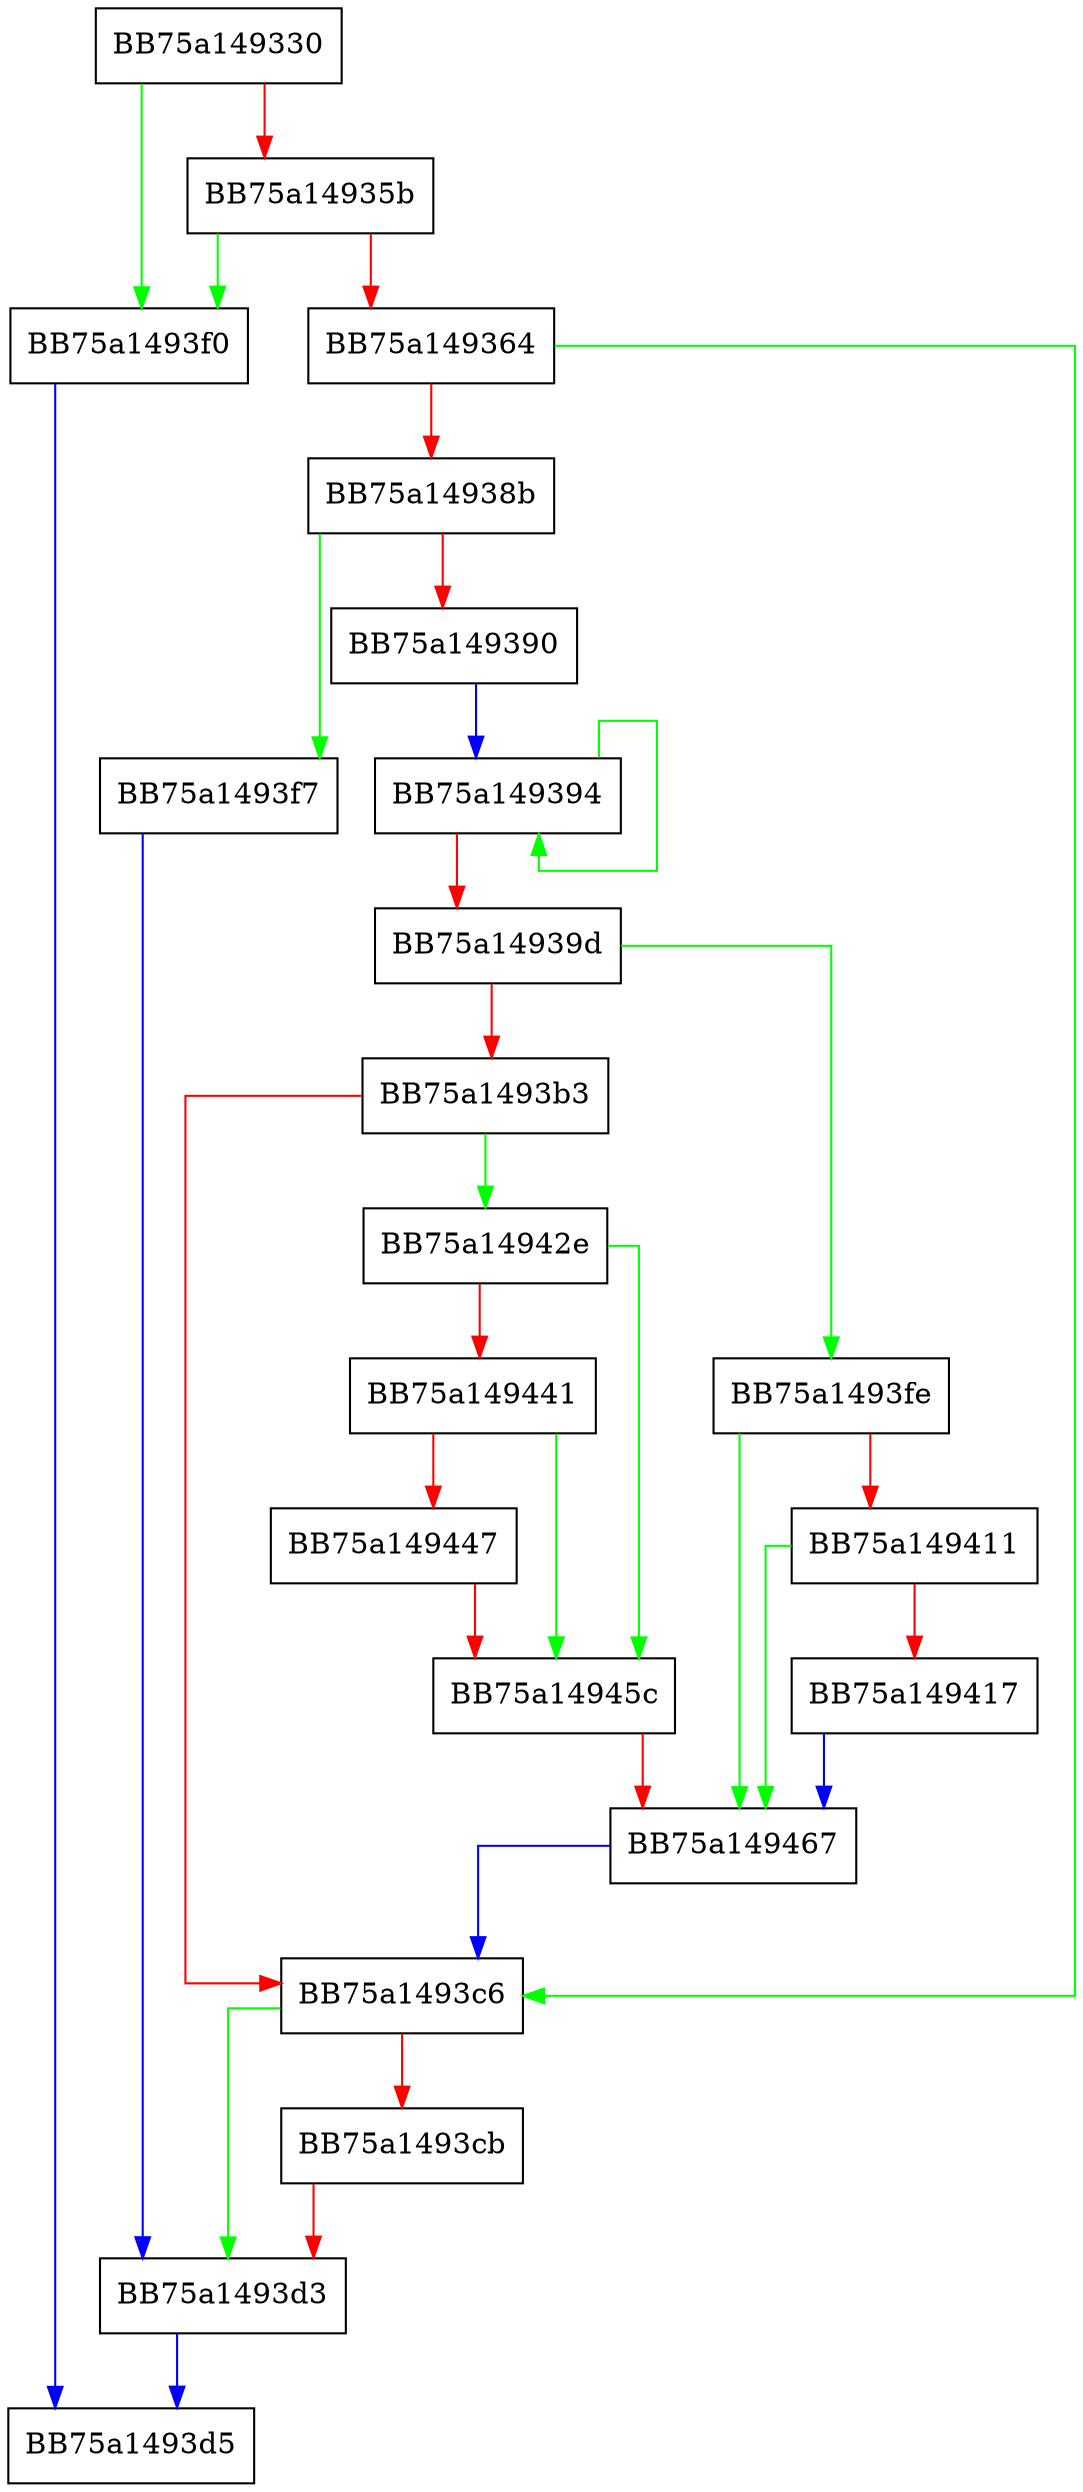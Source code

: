 digraph LUM_GetDevirtualizedPath {
  node [shape="box"];
  graph [splines=ortho];
  BB75a149330 -> BB75a1493f0 [color="green"];
  BB75a149330 -> BB75a14935b [color="red"];
  BB75a14935b -> BB75a1493f0 [color="green"];
  BB75a14935b -> BB75a149364 [color="red"];
  BB75a149364 -> BB75a1493c6 [color="green"];
  BB75a149364 -> BB75a14938b [color="red"];
  BB75a14938b -> BB75a1493f7 [color="green"];
  BB75a14938b -> BB75a149390 [color="red"];
  BB75a149390 -> BB75a149394 [color="blue"];
  BB75a149394 -> BB75a149394 [color="green"];
  BB75a149394 -> BB75a14939d [color="red"];
  BB75a14939d -> BB75a1493fe [color="green"];
  BB75a14939d -> BB75a1493b3 [color="red"];
  BB75a1493b3 -> BB75a14942e [color="green"];
  BB75a1493b3 -> BB75a1493c6 [color="red"];
  BB75a1493c6 -> BB75a1493d3 [color="green"];
  BB75a1493c6 -> BB75a1493cb [color="red"];
  BB75a1493cb -> BB75a1493d3 [color="red"];
  BB75a1493d3 -> BB75a1493d5 [color="blue"];
  BB75a1493f0 -> BB75a1493d5 [color="blue"];
  BB75a1493f7 -> BB75a1493d3 [color="blue"];
  BB75a1493fe -> BB75a149467 [color="green"];
  BB75a1493fe -> BB75a149411 [color="red"];
  BB75a149411 -> BB75a149467 [color="green"];
  BB75a149411 -> BB75a149417 [color="red"];
  BB75a149417 -> BB75a149467 [color="blue"];
  BB75a14942e -> BB75a14945c [color="green"];
  BB75a14942e -> BB75a149441 [color="red"];
  BB75a149441 -> BB75a14945c [color="green"];
  BB75a149441 -> BB75a149447 [color="red"];
  BB75a149447 -> BB75a14945c [color="red"];
  BB75a14945c -> BB75a149467 [color="red"];
  BB75a149467 -> BB75a1493c6 [color="blue"];
}